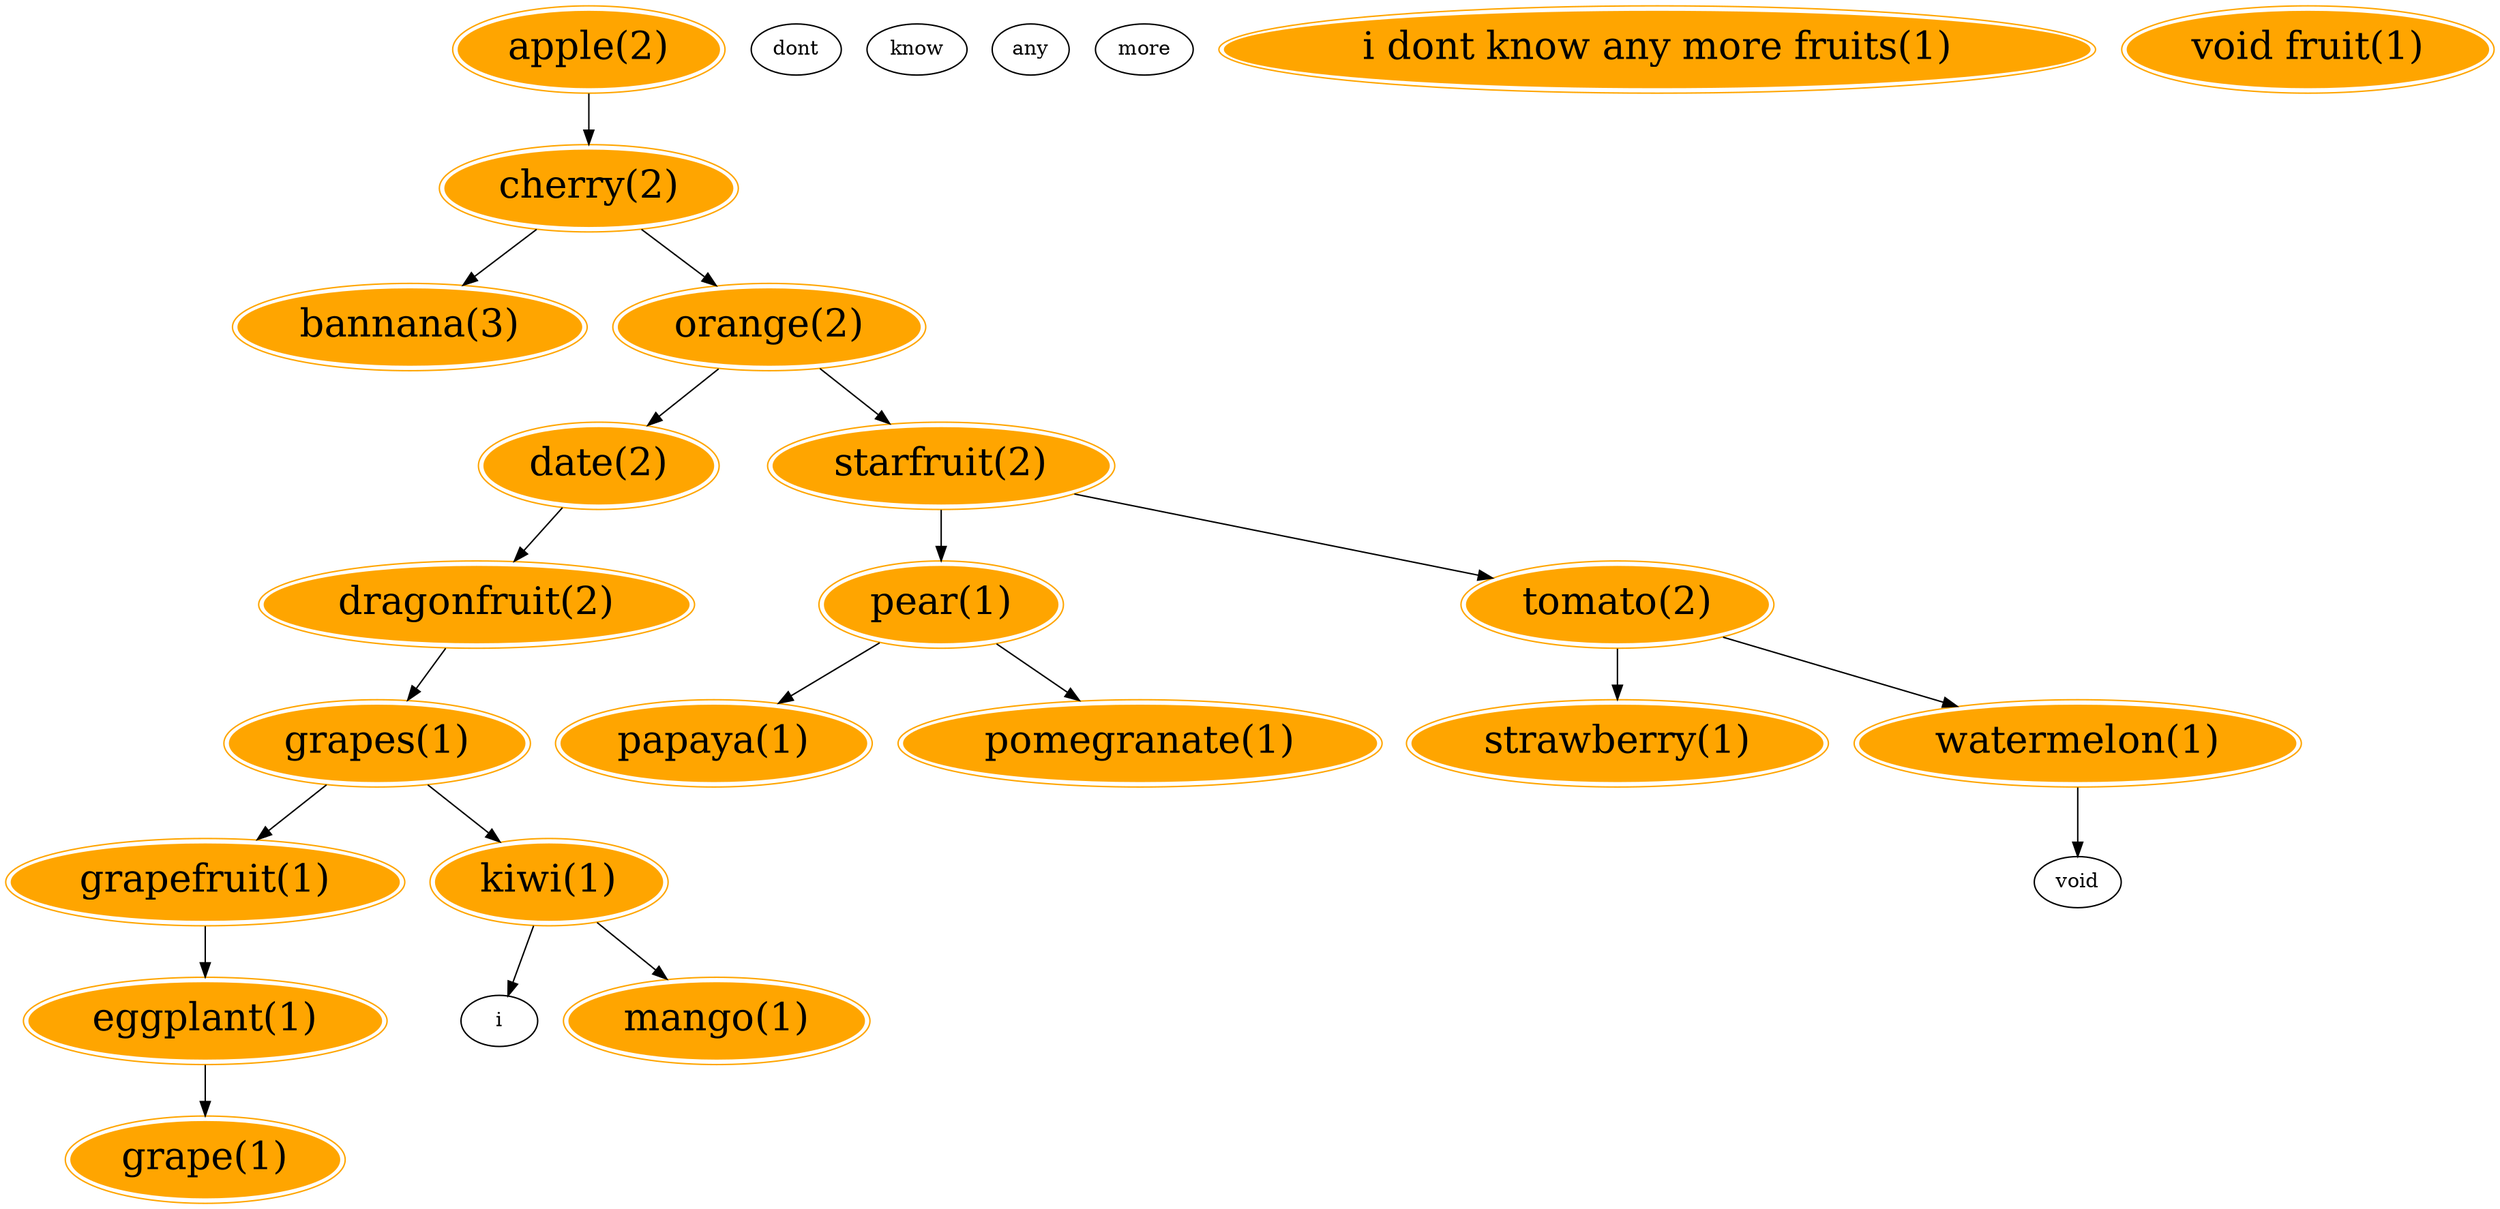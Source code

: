 digraph G {
apple[color = orange, fontsize=27 peripheries=2, style = filled, label="apple(2)"];
apple -> cherry
cherry[color = orange, fontsize=27 peripheries=2, style = filled, label="cherry(2)"];
cherry -> bannana
bannana[color = orange, fontsize=27 peripheries=2, style = filled, label="bannana(3)"];
cherry -> orange
orange[color = orange, fontsize=27 peripheries=2, style = filled, label="orange(2)"];
orange -> date
date[color = orange, fontsize=27 peripheries=2, style = filled, label="date(2)"];
date -> dragonfruit
dragonfruit[color = orange, fontsize=27 peripheries=2, style = filled, label="dragonfruit(2)"];
dragonfruit -> grapes
grapes[color = orange, fontsize=27 peripheries=2, style = filled, label="grapes(1)"];
grapes -> grapefruit
grapefruit[color = orange, fontsize=27 peripheries=2, style = filled, label="grapefruit(1)"];
grapefruit -> eggplant
eggplant[color = orange, fontsize=27 peripheries=2, style = filled, label="eggplant(1)"];
eggplant -> grape
grape[color = orange, fontsize=27 peripheries=2, style = filled, label="grape(1)"];
grapes -> kiwi
kiwi[color = orange, fontsize=27 peripheries=2, style = filled, label="kiwi(1)"];
kiwi -> i dont know any more fruits
i dont know any more fruits[color = orange, fontsize=27 peripheries=2, style = filled, label="i dont know any more fruits(1)"];
kiwi -> mango
mango[color = orange, fontsize=27 peripheries=2, style = filled, label="mango(1)"];
orange -> starfruit
starfruit[color = orange, fontsize=27 peripheries=2, style = filled, label="starfruit(2)"];
starfruit -> pear
pear[color = orange, fontsize=27 peripheries=2, style = filled, label="pear(1)"];
pear -> papaya
papaya[color = orange, fontsize=27 peripheries=2, style = filled, label="papaya(1)"];
pear -> pomegranate
pomegranate[color = orange, fontsize=27 peripheries=2, style = filled, label="pomegranate(1)"];
starfruit -> tomato
tomato[color = orange, fontsize=27 peripheries=2, style = filled, label="tomato(2)"];
tomato -> strawberry
strawberry[color = orange, fontsize=27 peripheries=2, style = filled, label="strawberry(1)"];
tomato -> watermelon
watermelon[color = orange, fontsize=27 peripheries=2, style = filled, label="watermelon(1)"];
watermelon -> void fruit
void fruit[color = orange, fontsize=27 peripheries=2, style = filled, label="void fruit(1)"];
}